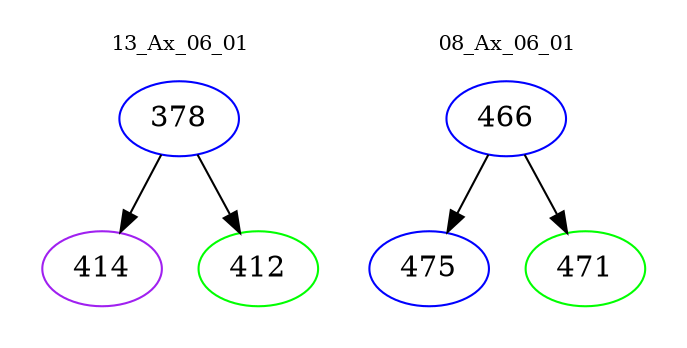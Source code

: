 digraph{
subgraph cluster_0 {
color = white
label = "13_Ax_06_01";
fontsize=10;
T0_378 [label="378", color="blue"]
T0_378 -> T0_414 [color="black"]
T0_414 [label="414", color="purple"]
T0_378 -> T0_412 [color="black"]
T0_412 [label="412", color="green"]
}
subgraph cluster_1 {
color = white
label = "08_Ax_06_01";
fontsize=10;
T1_466 [label="466", color="blue"]
T1_466 -> T1_475 [color="black"]
T1_475 [label="475", color="blue"]
T1_466 -> T1_471 [color="black"]
T1_471 [label="471", color="green"]
}
}
